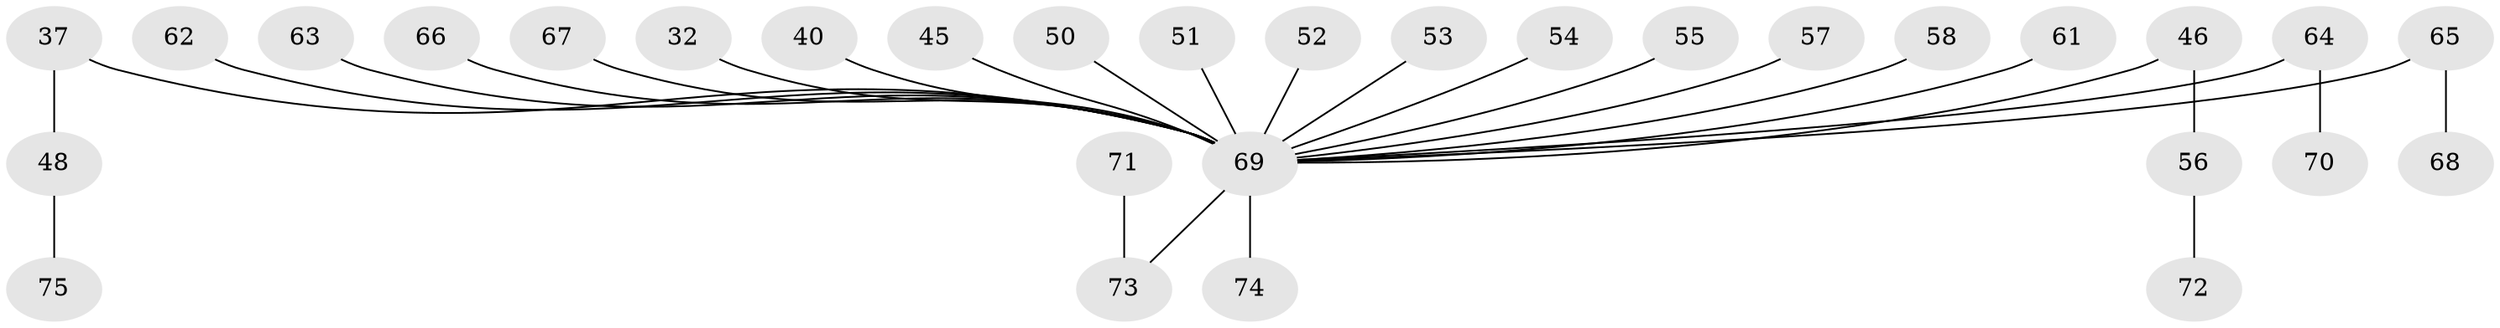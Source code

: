 // original degree distribution, {6: 0.013333333333333334, 4: 0.05333333333333334, 5: 0.04, 3: 0.18666666666666668, 1: 0.49333333333333335, 2: 0.21333333333333335}
// Generated by graph-tools (version 1.1) at 2025/55/03/04/25 21:55:48]
// undirected, 30 vertices, 29 edges
graph export_dot {
graph [start="1"]
  node [color=gray90,style=filled];
  32;
  37 [super="+11"];
  40;
  45;
  46;
  48 [super="+31"];
  50;
  51;
  52;
  53;
  54;
  55;
  56;
  57 [super="+26"];
  58;
  61;
  62;
  63;
  64 [super="+38"];
  65 [super="+33"];
  66;
  67;
  68;
  69 [super="+7+15+13+47+14+18+21+35+43+59+49+28+44"];
  70;
  71;
  72;
  73 [super="+60"];
  74;
  75;
  32 -- 69;
  37 -- 69;
  37 -- 48;
  40 -- 69;
  45 -- 69;
  46 -- 56;
  46 -- 69;
  48 -- 75;
  50 -- 69;
  51 -- 69;
  52 -- 69;
  53 -- 69;
  54 -- 69;
  55 -- 69;
  56 -- 72;
  57 -- 69;
  58 -- 69;
  61 -- 69;
  62 -- 69;
  63 -- 69;
  64 -- 70;
  64 -- 69;
  65 -- 68;
  65 -- 69;
  66 -- 69;
  67 -- 69;
  69 -- 73;
  69 -- 74;
  71 -- 73;
}
